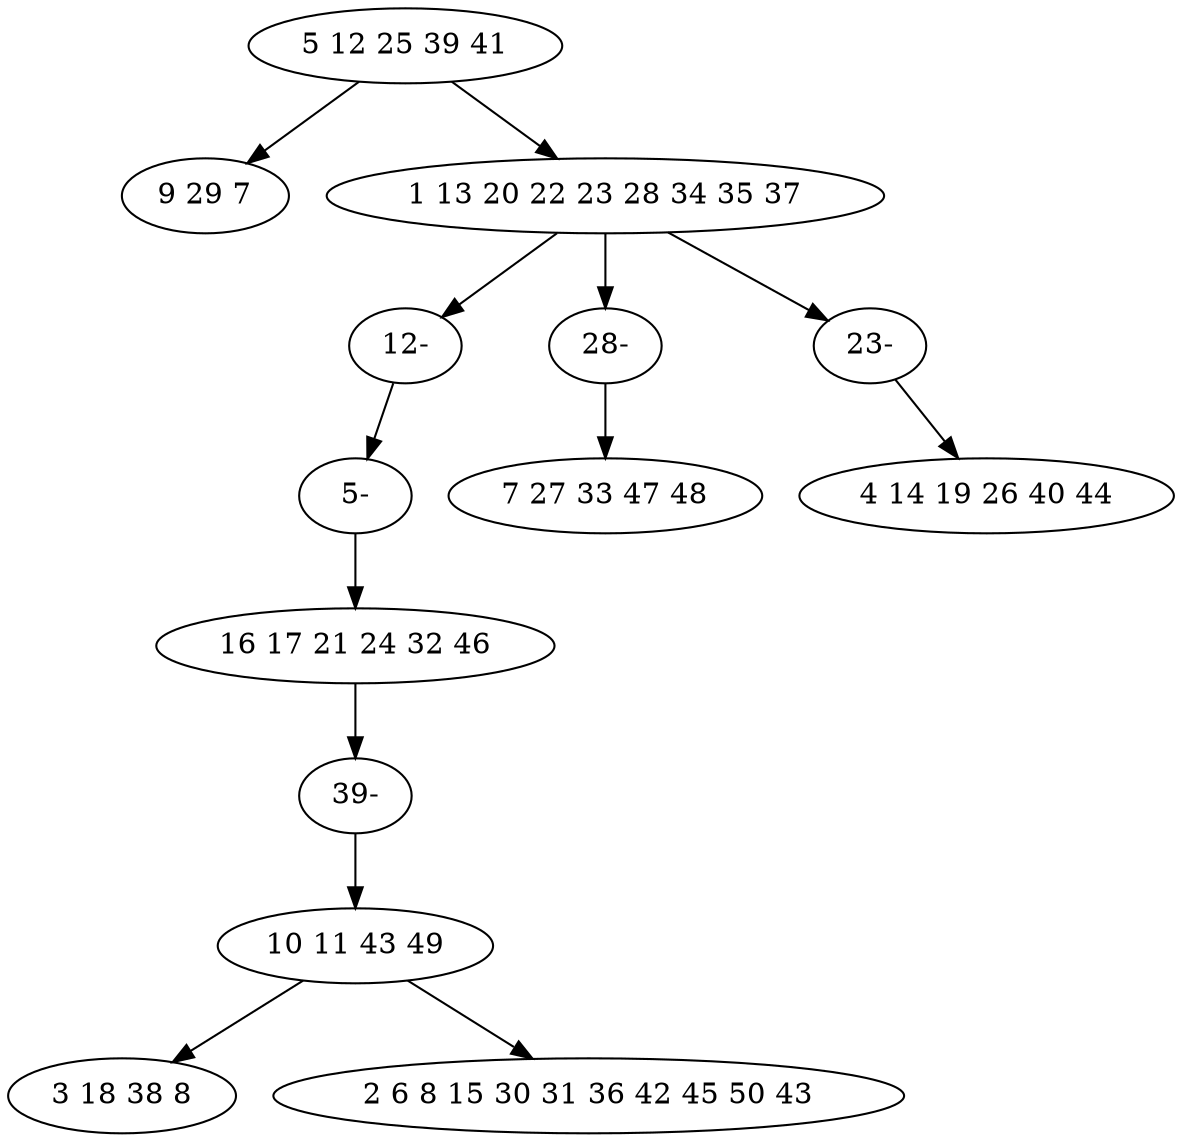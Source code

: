 digraph true_tree {
	"0" -> "1"
	"0" -> "2"
	"2" -> "10"
	"2" -> "12"
	"2" -> "13"
	"3" -> "9"
	"6" -> "7"
	"6" -> "8"
	"9" -> "6"
	"10" -> "11"
	"11" -> "3"
	"12" -> "4"
	"13" -> "5"
	"0" [label="5 12 25 39 41"];
	"1" [label="9 29 7"];
	"2" [label="1 13 20 22 23 28 34 35 37"];
	"3" [label="16 17 21 24 32 46"];
	"4" [label="7 27 33 47 48"];
	"5" [label="4 14 19 26 40 44"];
	"6" [label="10 11 43 49"];
	"7" [label="3 18 38 8"];
	"8" [label="2 6 8 15 30 31 36 42 45 50 43"];
	"9" [label="39-"];
	"10" [label="12-"];
	"11" [label="5-"];
	"12" [label="28-"];
	"13" [label="23-"];
}

